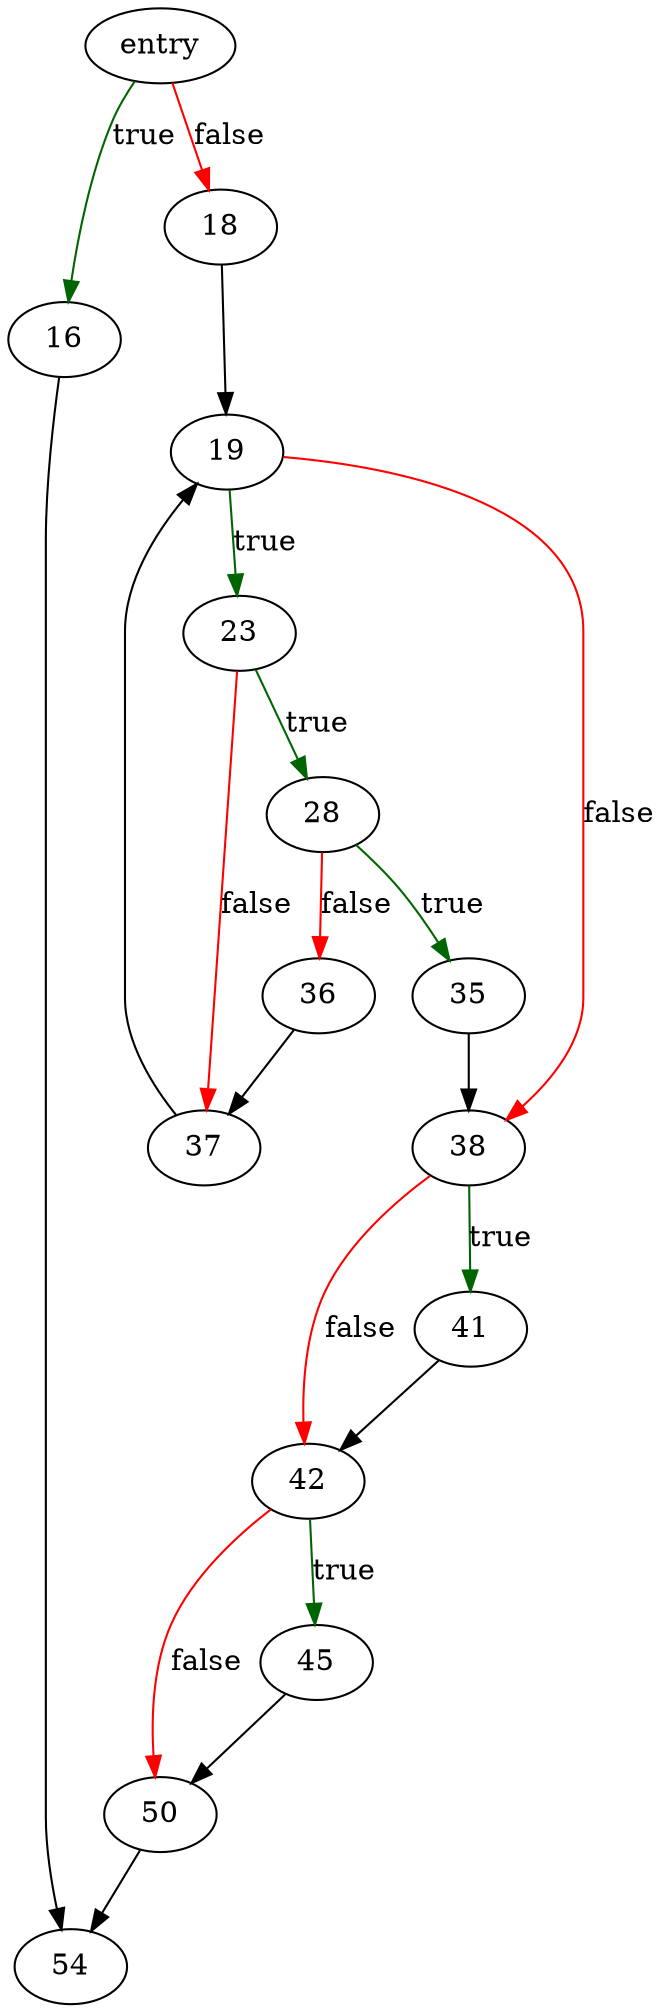digraph "execSql" {
	// Node definitions.
	3 [label=entry];
	16;
	18;
	19;
	23;
	28;
	35;
	36;
	37;
	38;
	41;
	42;
	45;
	50;
	54;

	// Edge definitions.
	3 -> 16 [
		color=darkgreen
		label=true
	];
	3 -> 18 [
		color=red
		label=false
	];
	16 -> 54;
	18 -> 19;
	19 -> 23 [
		color=darkgreen
		label=true
	];
	19 -> 38 [
		color=red
		label=false
	];
	23 -> 28 [
		color=darkgreen
		label=true
	];
	23 -> 37 [
		color=red
		label=false
	];
	28 -> 35 [
		color=darkgreen
		label=true
	];
	28 -> 36 [
		color=red
		label=false
	];
	35 -> 38;
	36 -> 37;
	37 -> 19;
	38 -> 41 [
		color=darkgreen
		label=true
	];
	38 -> 42 [
		color=red
		label=false
	];
	41 -> 42;
	42 -> 45 [
		color=darkgreen
		label=true
	];
	42 -> 50 [
		color=red
		label=false
	];
	45 -> 50;
	50 -> 54;
}